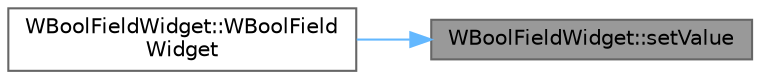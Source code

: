 digraph "WBoolFieldWidget::setValue"
{
 // LATEX_PDF_SIZE
  bgcolor="transparent";
  edge [fontname=Helvetica,fontsize=10,labelfontname=Helvetica,labelfontsize=10];
  node [fontname=Helvetica,fontsize=10,shape=box,height=0.2,width=0.4];
  rankdir="RL";
  Node1 [id="Node000001",label="WBoolFieldWidget::setValue",height=0.2,width=0.4,color="gray40", fillcolor="grey60", style="filled", fontcolor="black",tooltip=" "];
  Node1 -> Node2 [id="edge1_Node000001_Node000002",dir="back",color="steelblue1",style="solid",tooltip=" "];
  Node2 [id="Node000002",label="WBoolFieldWidget::WBoolField\lWidget",height=0.2,width=0.4,color="grey40", fillcolor="white", style="filled",URL="$class_w_bool_field_widget.html#ae93c4d831218718042d1d22689eed1cb",tooltip=" "];
}
